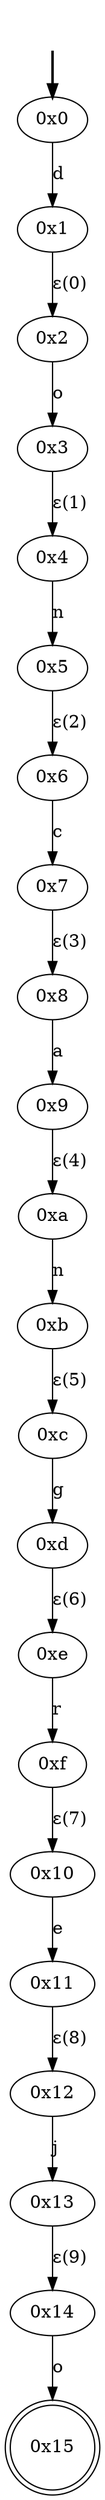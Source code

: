 digraph {
	fake [style=invisible]
	"0x1"
	"0x9"
	"0x2"
	"0x4"
	"0x15" [shape=doublecircle]
	"0x10"
	"0xb"
	"0x5"
	"0xa"
	"0x13"
	"0x14"
	"0x7"
	"0xf"
	"0x6"
	"0x0" [root=true]
	"0xd"
	"0x8"
	"0xc"
	"0x3"
	"0x11"
	"0x12"
	"0xe"
	fake -> "0x0" [style=bold]
	"0x0" -> "0x1" [label=d]
	"0x2" -> "0x3" [label=o]
	"0x1" -> "0x2" [label="ε(0)"]
	"0x4" -> "0x5" [label=n]
	"0x3" -> "0x4" [label="ε(1)"]
	"0x6" -> "0x7" [label=c]
	"0x5" -> "0x6" [label="ε(2)"]
	"0x8" -> "0x9" [label=a]
	"0x7" -> "0x8" [label="ε(3)"]
	"0xa" -> "0xb" [label=n]
	"0x9" -> "0xa" [label="ε(4)"]
	"0xc" -> "0xd" [label=g]
	"0xb" -> "0xc" [label="ε(5)"]
	"0xe" -> "0xf" [label=r]
	"0xd" -> "0xe" [label="ε(6)"]
	"0x10" -> "0x11" [label=e]
	"0xf" -> "0x10" [label="ε(7)"]
	"0x12" -> "0x13" [label=j]
	"0x11" -> "0x12" [label="ε(8)"]
	"0x14" -> "0x15" [label=o]
	"0x13" -> "0x14" [label="ε(9)"]
}
